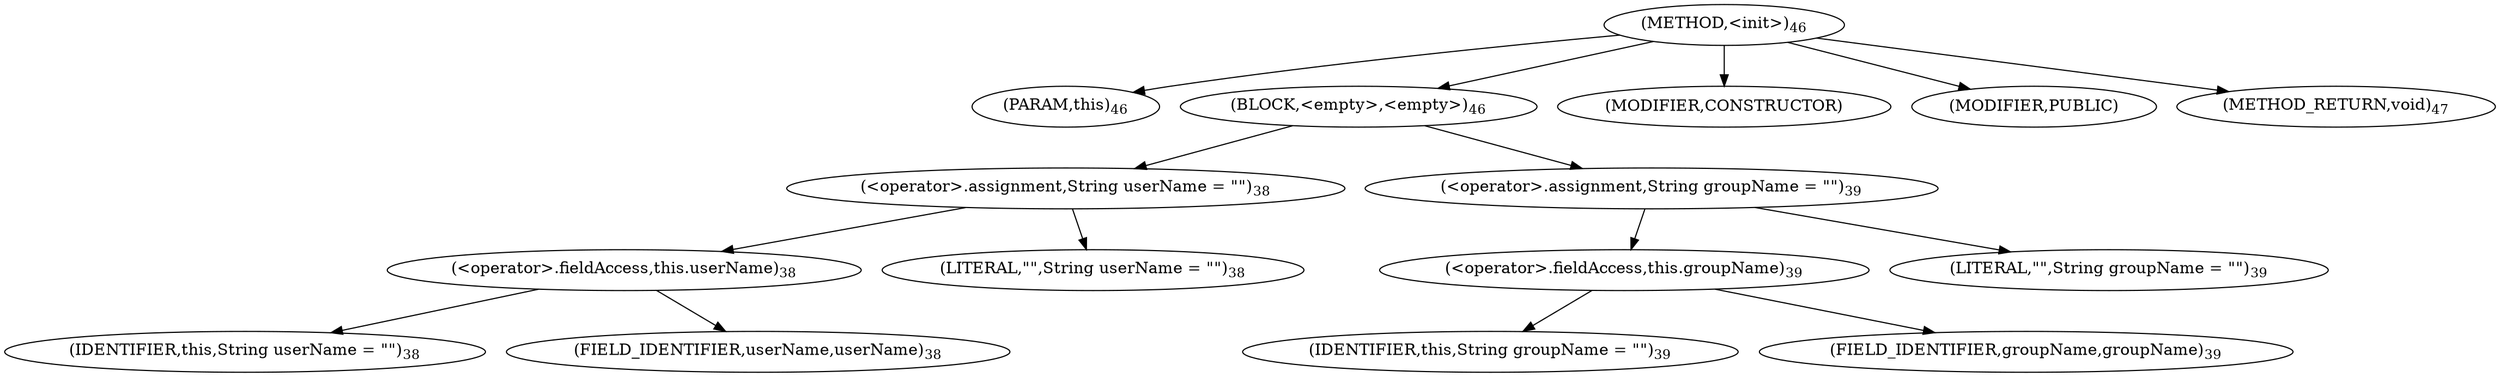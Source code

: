 digraph "&lt;init&gt;" {  
"67" [label = <(METHOD,&lt;init&gt;)<SUB>46</SUB>> ]
"68" [label = <(PARAM,this)<SUB>46</SUB>> ]
"69" [label = <(BLOCK,&lt;empty&gt;,&lt;empty&gt;)<SUB>46</SUB>> ]
"70" [label = <(&lt;operator&gt;.assignment,String userName = &quot;&quot;)<SUB>38</SUB>> ]
"71" [label = <(&lt;operator&gt;.fieldAccess,this.userName)<SUB>38</SUB>> ]
"72" [label = <(IDENTIFIER,this,String userName = &quot;&quot;)<SUB>38</SUB>> ]
"73" [label = <(FIELD_IDENTIFIER,userName,userName)<SUB>38</SUB>> ]
"74" [label = <(LITERAL,&quot;&quot;,String userName = &quot;&quot;)<SUB>38</SUB>> ]
"75" [label = <(&lt;operator&gt;.assignment,String groupName = &quot;&quot;)<SUB>39</SUB>> ]
"76" [label = <(&lt;operator&gt;.fieldAccess,this.groupName)<SUB>39</SUB>> ]
"77" [label = <(IDENTIFIER,this,String groupName = &quot;&quot;)<SUB>39</SUB>> ]
"78" [label = <(FIELD_IDENTIFIER,groupName,groupName)<SUB>39</SUB>> ]
"79" [label = <(LITERAL,&quot;&quot;,String groupName = &quot;&quot;)<SUB>39</SUB>> ]
"80" [label = <(MODIFIER,CONSTRUCTOR)> ]
"81" [label = <(MODIFIER,PUBLIC)> ]
"82" [label = <(METHOD_RETURN,void)<SUB>47</SUB>> ]
  "67" -> "68" 
  "67" -> "69" 
  "67" -> "80" 
  "67" -> "81" 
  "67" -> "82" 
  "69" -> "70" 
  "69" -> "75" 
  "70" -> "71" 
  "70" -> "74" 
  "71" -> "72" 
  "71" -> "73" 
  "75" -> "76" 
  "75" -> "79" 
  "76" -> "77" 
  "76" -> "78" 
}
